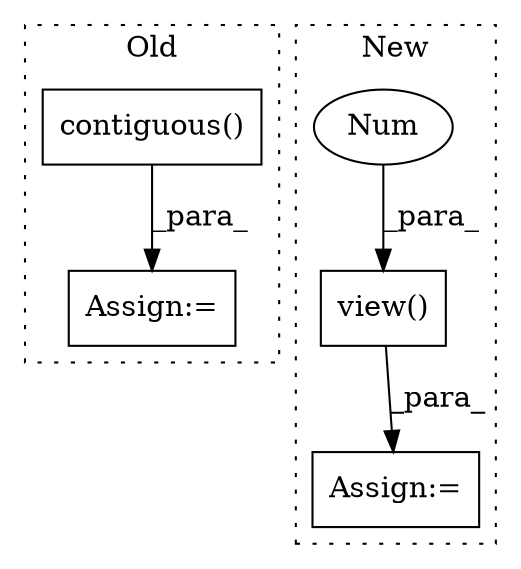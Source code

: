 digraph G {
subgraph cluster0 {
1 [label="contiguous()" a="75" s="2781" l="32" shape="box"];
4 [label="Assign:=" a="68" s="2777" l="4" shape="box"];
label = "Old";
style="dotted";
}
subgraph cluster1 {
2 [label="view()" a="75" s="4108,4153" l="18,1" shape="box"];
3 [label="Num" a="76" s="4129" l="2" shape="ellipse"];
5 [label="Assign:=" a="68" s="4105" l="3" shape="box"];
label = "New";
style="dotted";
}
1 -> 4 [label="_para_"];
2 -> 5 [label="_para_"];
3 -> 2 [label="_para_"];
}